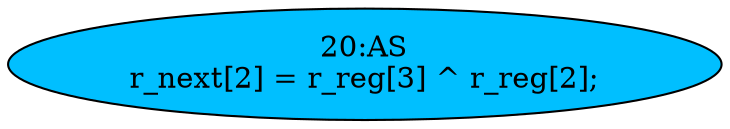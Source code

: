 strict digraph "" {
	node [label="\N"];
	"20:AS"	[ast="<pyverilog.vparser.ast.Assign object at 0x7f1b7fd5c490>",
		def_var="['r_next']",
		fillcolor=deepskyblue,
		label="20:AS
r_next[2] = r_reg[3] ^ r_reg[2];",
		statements="[]",
		style=filled,
		typ=Assign,
		use_var="['r_reg', 'r_reg']"];
}
